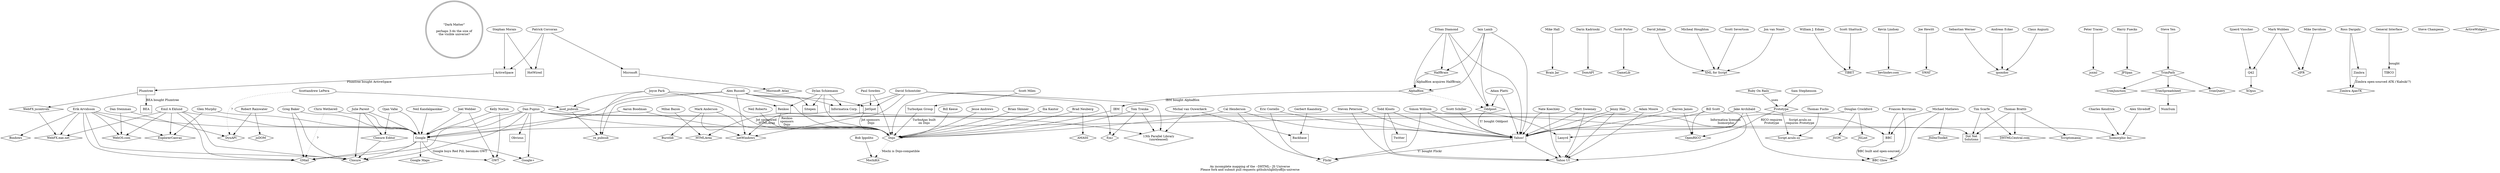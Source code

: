 /*
 * A Map of the JavaScript Universe
 *
 * Copyright 2005, The Dojo Foundation
 *
 * This file is ENTIRELY PROVISIONAL AND MUTABLE. If you think there is
 * something wrong, boneheaded, or otherwise daft then fork it and submit a pull request
 *
 */

digraph js_universe
  {
    // graph-wide config
    center=true;
    // overlap=scale;
    splines=true;
    // concentrate=true;
    label="An incomplete mapping of the --DHTML-- JS Universe\nPlease fork and submit pull requests github/slightlyoff/js-universe";

    // "dark matter"
    dm [ label="\"Dark Matter\"\n\nperhaps 3-4x the size of\nthe visible universe?",shape=doublecircle ];

    // developer to project/company relationships
    alexr -> INFA;
    alexr -> NW;
    alexr -> Dojo;
    alexr -> Jot;
    alexr -> RePubSub;
    alexr -> Sitepen;
    alexr -> Google;
    jpark -> ModPubSub;
    jpark -> RePubSub;
    jpark -> Dojo;
    jpark -> Renkoo;
    mda -> NW;
    mda -> Dojo;
    mda -> Burst;
    boogs -> Dojo;
    boogs -> Google;
    dpup -> Dojo;
    dpup -> DotNetSol;
    dpup -> _13p;
    dpup -> Google;
    dpup -> Gmail;
    dpup -> GPlus;
    dpup -> Closure;
    dpup -> Obvious;
    psowden -> Dojo;
    psowden -> Jot;
    dylan -> INFA;
    dylan -> Dojo;
    dylan -> Renkoo;
    dylan -> Sitepen;
    ttrenka -> Dojo;
    ttrenka -> FM;
    ttrenka -> _13p;
    bratta -> Scriptomania;
    bratta -> DHTMLCentral;
    bratta -> DotNetSol;
    tscarfe -> DotNetSol;
    tscarfe -> DHTMLCentral;
    erik -> WebFX;
    erik -> Bindows;
    erik -> WebOS;
    erik -> Google;
    erik -> ExCanvas;
    erik -> Closure;
    erik -> Gmail;
    emil -> WebFX;
    emil -> WebOS;
    emil -> Google;
    emil -> ExCanvas;
    emil -> Closure;
    emil -> Gmail;
    mhall -> BrainJar;
    dsteinman -> DynAPI;
    dsteinman -> WebOS; // thanks, Erik!
    rrainwater -> DynAPI;
    rrainwater -> jsDOM;
    darink -> DomAPI;
    sporter -> GameLib;
    charlesk -> ISC;
    ashevdoff -> ISC;
    cw -> Gmail [ style=dotted,label="?" ];
    cw -> Google;
    nkand -> Google;
    ilamb -> HalfBrain;
    ilamb -> AlphaBlox;
    ilamb -> Oddpost;
    ilamb -> Yahoo;
    ediamond -> HalfBrain;
    ediamond -> AlphaBlox;
    ediamond -> Oddpost;
    ediamond -> Yahoo;
    aplatti -> Oddpost;
    aplatti -> Yahoo;
    scottandrew -> ModPubSub;
    scottandrew -> DynAPI [ style=dotted,label="?" ]; // RAR: Not sure about this one
    mbazon -> HTMLArea;
    schontz -> NW;
    schontz -> INFA;
    schontz -> Jot;
    schontz -> _13p;
    schontz -> FM;
    michaelvo -> _13p;
    djoham -> XMLJS;
    mhoughton -> XMLJS;
    ssevertson -> XMLJS;
    julie -> Closure;
    julie -> ClosureEdit;
    julie -> Google;
    jvnoort -> XMLJS;
    inforat -> Tibet;
    idearat -> Tibet;
    kevlin -> KevLinDev
    gkadndorp -> Backbase;
    jhewitt -> SWAT;
    swerner -> qooxdoo;
    aecker -> qooxdoo;
    caugusti -> qooxdoo;
    ptracey -> jsxml;
    sstephenson -> Prototype;
    tfuchs -> Script_aculo_us;
    hfuecks -> JPSpan;
    syen -> TrimPath;
    bobi -> MochiKit;
    glish -> Yahoo;
    glish -> Flickr;
    swillison -> Yahoo;
    swillison -> Flickr;
    swillison -> Lanyrd;
    gmurphy -> Google;
    gmurphy -> ExCanvas;
    michaelvo -> Backbase;
    cal -> Yahoo;
    cal -> Flickr;
    cal -> Dojo;
    bradneuberg -> Dojo;
    bradneuberg -> Storage;
    bscott -> RICO;
    bscott -> Yahoo;
    bscott -> Yui;
    djames -> RICO;
    djames -> Yahoo;
    sschiller -> Yahoo;
    svisscher -> Q42;
    mwubben -> sIFR;
    mdavidson -> sIFR;
    sjmiles -> Dojo;
    sjmiles -> TurboAjax;
    dcrockford -> JSON;
    dcrockford -> JSLint;
    dcrockford -> Yahoo;
    smorais -> HotWired;
    ojan -> ClosureEdit;
    ojan -> Google;
    pcorcoran -> HotWired;
    pcorcoran -> ActiveSpace;
    pcorcoran -> Microsoft;
    smorais -> ActiveSpace;
    mwubben -> Q42;
    rdargahi -> ZATK;
    rdargahi -> Zimbra;
    amoore -> Yahoo;
    amoore -> Yui;
    msweeney -> Yahoo;
    msweeney -> Yui;
    nkoechley -> Yahoo;
    nkoechley -> Yui;
    jhan -> Yahoo;
    jhan -> Yui;
    speterson -> Yahoo;
    speterson -> Yui;
    tkloots -> Yahoo;
    tkloots -> Yui;
    tkloots -> Twitter;
    bkeese -> Dojo;
    jandrews -> Dojo;
    bskinner -> Dojo;
    ikantor -> Dojo;
    nroberts -> Dojo;
    micmath -> Glow;
    micmath -> JSDocToolkit;
    micmath -> BBC;
    jaffathecake -> Glow;
    jaffathecake -> BBC;
    jaffathecake -> Lanyrd;
    jaffathecake -> Google;
    phae -> Glow;
    phae -> BBC;
    baker -> Closure;
    baker -> Gmail;
    baker -> Google;
    jgwebber -> GWT;
    jgwebber -> Google;
    kellegous -> GWT;
    kellegous -> Google;

    // project and company relationships
    INFA -> NW;
    INFA -> ISC [ label="Informatica licenses \nIsomorphic" ];
    Jot -> Dojo [ label="Jot sponsors \nDojo" ];
    Renkoo -> Dojo [ label="Renkoo\nsponsors\nDojo" ];
    TurboAjax -> Dojo [ label="TurboAjax built\non Dojo" ];
    Dojo -> MochiKit [ style=dotted, label="Mochi is Dojo-compatible" ];
    Jot -> HTMLArea [ label="Jot sponsored \nHTMLArea" ];
    BBC -> Glow [label="BBC built and open-sourced"]
    // Tibet -> ISC [ style=dotted ];
    // FIXME: need to mine these links for info:
    //  http://koranteng.blogspot.com/2004/07/on-rich-web-applications-alphablox-and.html
    //  http://koranteng.blogspot.com/2004/10/on-gmail-and-dhtml-architecture-again.html
    HalfBrain -> AlphaBlox [ label="AlphaBlox acquires HalfBrain" ];
    AlphaBlox -> IBM [ label="IBM bought AlphaBlox" ];
    AlphaBlox -> Oddpost [ style=dotted ];
    Oddpost -> Yahoo [ label="Y! bought Oddpost" ];
    Google -> Gmail;
    Google -> Gmaps;
    Google -> GPlus;
    Google -> Closure;
    Google -> GWT [ label="Google buys Red Pill, becomes GWT" ];
    Yahoo -> Flickr [ label="Y! bought Flickr" ];
    ModPubSub -> RePubSub;
    GenInt -> TIBCO [ label="bought" ];
    RoR -> Prototype [ label="uses" ];
    Prototype -> Script_aculo_us [ label="Script.aculo.us\nrequires Prototype" ];
    Prototype -> RICO [ label="RICO requires\nPrototype" ];
    Q42 -> XOpus;
    TrimPath -> TrimJunction;
    TrimPath -> TrimSpreadsheet;
    TrimPath -> TrimQuery;
    TrimSpreadsheet -> NumSum;
    ActiveSpace -> Plumtree [ label="Plumtree bought ActiveSpace" ];
    Plumtree -> BEA [ label="BEA bought Plumtree" ];
    Zimbra -> ZATK [ label="Zimbra open-sourced ATK ('Kabuki'?)" ];
    jscontrols -> WebFX;
    Plumtree -> jscontrols;
    Microsoft -> Atlas;
    Yahoo -> Yui;
    IBM -> Dojo;
    ClosureEdit -> Closure;

    // developers
    psowden   [ label="Paul Sowden" ];
    mbazon    [ label="Mihai Bazon" ];
    ediamond  [ label="Ethan Diamond" ];
    ilamb   [ label="Iain Lamb" ];
    aplatti   [ label="Adam Platti" ];
    emil    [ label="Emil A Eklund" ];
    darink    [ label="Darin Kadrioski" ];
    ttrenka   [ label="Tom Trenka" ];
    erik    [ label="Erik Arvidsson" ];
    bratta    [ label="Thomas Brattli" ];
    mda     [ label="Mark Anderson" ];
    boogs     [ label="Aaron Boodman" ];
    alexr     [ label="Alex Russell" ];
    dylan     [ label="Dylan Schiemann" ];
    dpup      [ label="Dan Pupius" ];
    tscarfe   [ label="Tim Scarfe" ];
    dsteinman   [ label="Dan Steinman" ];
    mhall     [ label="Mike Hall" ];
    schampeon   [ label="Steve Champeon" ];
    sporter   [ label="Scott Porter" ];
    rrainwater  [ label="Robert Rainwater" ];
    charlesk  [ label="Charles Kendrick" ];
    scottandrew [ label="Scottandrew LePera" ];
    cw      [ label="Chris Wetherell" ];
    jpark   [ label="Joyce Park" ];
    schontz   [ label="David Schontzler" ];
    michaelvo [ label="Michal van Ouwerkerk" ];
    djoham    [ label="David Joham" ];
    mhoughton [ label="Micheal Houghton" ];
    ssevertson  [ label="Scott Severtson" ];
    jvnoort   [ label="Jon van Noort" ];
    idearat   [ label="Scott Shattuck" ];
    inforat   [ label="William J. Edney" ];
    kevlin    [ label="Kevin Lindsey" ];
    ashevdoff [ label="Alex Shvedoff" ];
    gkadndorp [ label="Gerbert Kaandorp" ];
    jhewitt   [ label="Joe Hewitt" ];
    swerner   [ label="Sebastian Werner" ];
    aecker    [ label="Andreas Ecker" ];
    caugusti  [ label="Claus Augusti" ];
    ptracey   [ label="Peter Tracey" ];
    sstephenson [ label="Sam Stephenson" ];
    hfuecks   [ label="Harry Fuecks" ];
    tfuchs    [ label="Thomas Fuchs" ];
    syen    [ label="Steve Yen" ];
    bobi    [ label="Bob Ippolito" ];
    nkand   [ label="Neil Kandalgaonkar" ];
    glish   [ label="Eric Costello" ];
    swillison [ label="Simon Willison" ];
    gmurphy   [ label="Glen Murphy" ];
    cal     [ label="Cal Henderson" ];
    bradneuberg [ label="Brad Neuberg" ];
    bscott    [ label="Bill Scott" ];
    djames    [ label="Darren James" ];
    sschiller [ label="Scott Schiller" ];
    svisscher [ label="Sjoerd Visscher" ];
    mwubben   [ label="Mark Wubben" ];
    mdavidson [ label="Mike Davidson" ];
    sjmiles   [ label="Scott Miles" ];
    jgwebber  [ label="Joel Webber" ];
    dcrockford  [ label="Douglas Crockford" ];
    smorais   [ label="Stephan Morais" ];
    pcorcoran [ label="Patrick Corcoran" ];
    rdargahi  [ label="Ross Dargahi" ];
    amoore    [ label="Adam Moore" ];
    msweeney  [ label="Matt Sweeney" ];
    nkoechley [ label="Nate Koechley" ];
    jhan    [ label="Jenny Han" ];
    speterson [ label="Steven Peterson" ];
    tkloots   [ label="Todd Kloots" ];
    bkeese    [ label="Bill Keese" ];
    jandrews  [ label="Jesse Andrews" ];
    bskinner  [ label="Brian Skinner" ];
    ikantor   [ label="Ilia Kantor" ];
    nroberts  [ label="Neil Roberts" ];
    micmath   [ label="Michael Mathews"];
    jaffathecake [ label="Jake Archibald"];
    phae      [ label="Frances Berriman"];
    julie     [ label="Julie Parent"];
    ojan      [ label="Ojan Vafai"];
    baker     [ label="Greg Baker"];
    kellegous [ label="Kelly Norton"];

    // companies
    DotNetSol   [ label="Dot Net\nSolutions",shape=box ];
    Google    [ label="Google",shape=box ];
    Yahoo     [ label="Yahoo!",shape=box ];
    Jot     [ label="JotSpot",shape=box ];
    INFA    [ label="Informatica Corp.",shape=box ];
    IBM     [ shape=box ];
    TIBCO   [ shape=box ];
    GenInt    [ label="General Interface" ];
    Backbase  [ label="Backbase",shape=box ];
    Renkoo    [ label="Renkoo",shape=box ];
    TurboAjax [ label="TurboAjax Group",shape=box ];
    Q42     [ label="Q42",shape=box ];
    NumSum    [ shape=box ];
    HotWired  [ shape=box ];
    ActiveSpace [ shape=box ];
    Plumtree  [ shape=box ];
    BEA     [ shape=box ];
    Microsoft [ shape=box ];
    Zimbra    [ shape=box ];
    Lanyrd    [ shape=box];
    BBC       [ shape=box ];
    Sitepen   [ shape=box];
    Twitter   [ shape=box];

    // projects and products
    Storage   [ label="AMASS",shape=diamond ];
    jsxml   [ shape=diamond ];
    HTMLArea  [ shape=diamond ];
    AlphaBlox [ shape=diamond ];
    HalfBrain [ shape=diamond ];
    Oddpost   [ shape=diamond ];
    Scriptomania [ shape=diamond ];
    DomAPI    [ shape=diamond ];
    DynAPI    [ shape=diamond ];
    GameLib   [ shape=diamond ];
    Bindows   [ shape=diamond ];
    jsDOM   [ shape=diamond ];
    qooxdoo   [ shape=diamond ];
    XMLJS   [ label="XML for Script",shape=diamond ];
    Tibet   [ label="TIBET",shape=diamond ];
    ModPubSub   [ label="mod_pubsub",shape=diamond ];
    RePubSub  [ label="re_pubsub",shape=diamond ];
    Gmail     [ label="GMail",shape=diamond ];
    Gmaps     [ label="Google Maps ",shape=diamond ];
    GPlus     [ label="Google+",shape=diamond ];
    BrainJar  [ label="Brain Jar",shape=diamond ];
    FM      [ label="f(m)",shape=diamond ];
    WebFX     [ label="WebFX.eae.net",shape=diamond ];
    jscontrols  [ label="WebFX jscontrols",shape=diamond ];
    Burst     [ label="Burstlib",shape=diamond ];
    Dojo    [ label="Dojo",shape=diamond ];
    NW      [ label="netWindows",shape=diamond ];
    ISC     [ label="Isomorphic Inc.",shape=diamond ];
    WebOS     [ label="WebOS.com",shape=diamond ];
    DHTMLCentral [ label="DHTMLCentral.com",shape=diamond ];
    _13p    [ label="13th Parallel Library\n(unreleased)",shape=diamond ];
    KevLinDev     [ label="kevlindev.com",shape=diamond ];
    ActiveWidgets [ label="ActiveWidgets",shape=diamond ];
    SWAT    [ shape=diamond ];
    Obvious [ shape=box ];
    Prototype [ shape=diamond ];
    RoR     [ label="Ruby On Rails",shape=diamond ];
    Script_aculo_us [ label="Script.aculo.us",shape=diamond ];
    RICO    [ label="OpenRICO",shape=diamond ];
    TrimPath  [ shape=diamond ];
    TrimJunction [ shape=diamond ];
    TrimQuery [ shape=diamond ];
    TrimSpreadsheet [ shape=diamond ];
    MochiKit  [ shape=diamond ];
    JPSpan    [ shape=diamond ];
    Flickr    [ shape=diamond ];
    XOpus   [ shape=diamond ];
    sIFR    [ shape=diamond ];
    JSON    [ shape=diamond ];
    JSLint    [ shape=diamond ];
    ZATK    [ label="Zimbra AjaxTK",shape=diamond ];
    Atlas   [ label="Microsoft Atlas",shape=diamond ];
    Yui     [ label="Yahoo UI",shape=diamond ];
    Glow    [ label="BBC Glow",shape=diamond];
    JSDocToolkit [label="JSDocToolkit",shape=diamond];
    ExCanvas [label="ExplorerCanvas",shape=diamond];
    Closure  [shape=diamond];
    ClosureEdit [label="Closure Editor",shape=diamond];
    GWT [ label="GWT",shape=diamond ];
  }

// vim:ts=2:et:ai

